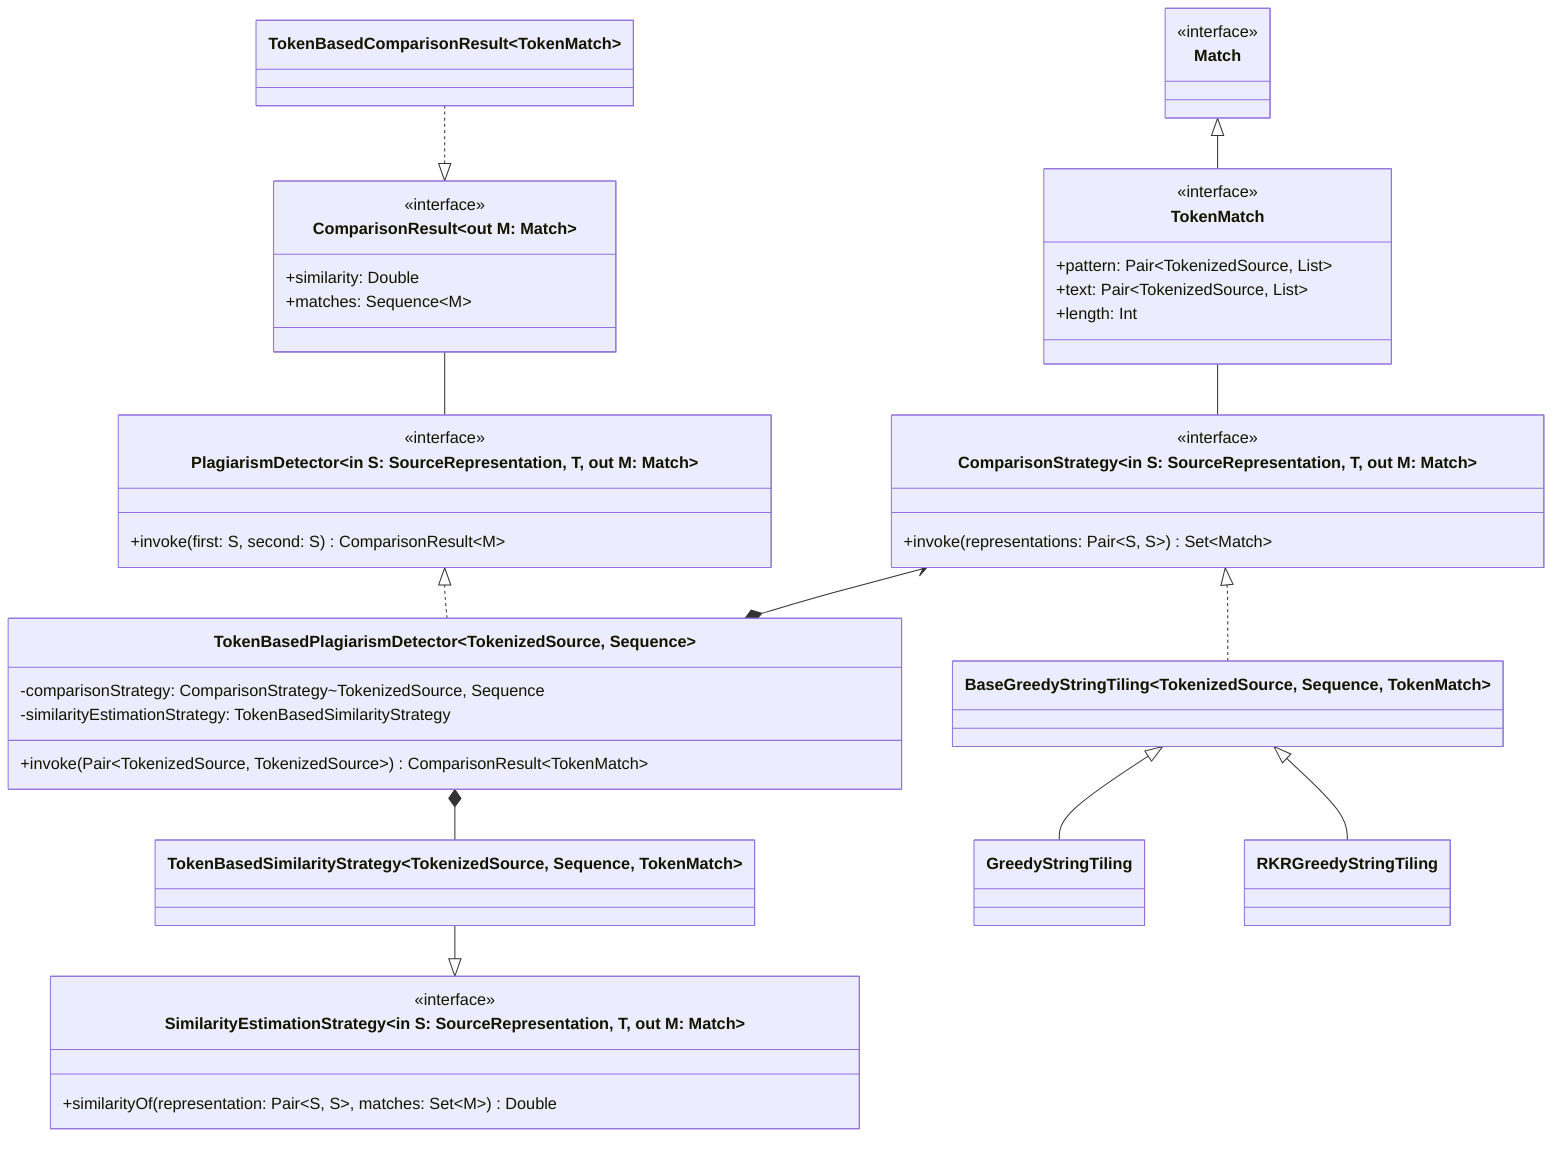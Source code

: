 classDiagram
direction BT
    class PlagiarismDetector~in S: SourceRepresentation<T>, T, out M: Match~ {
        <<interface>>
        +invoke(first: S, second: S) ComparisonResult~M~
    }

    class ComparisonResult~out M: Match~ {
        <<interface>>
        +similarity: Double
        +matches: Sequence~M~
    }
    PlagiarismDetector -- ComparisonResult
    ComparisonResult <|.. TokenBasedComparisonResult~TokenMatch~

    class TokenBasedPlagiarismDetector~TokenizedSource, Sequence<Token, TokenMatch~ {
        -comparisonStrategy: ComparisonStrategy~TokenizedSource, Sequence<Token, TokenMatch~
        -similarityEstimationStrategy: TokenBasedSimilarityStrategy
        +invoke(Pair~TokenizedSource, TokenizedSource~) ComparisonResult~TokenMatch~
    }
    TokenBasedPlagiarismDetector ..|> PlagiarismDetector

    class SimilarityEstimationStrategy~in S: SourceRepresentation<T>, T, out M: Match~ {
        <<interface>>
        +similarityOf(representation: Pair~S, S~, matches: Set~M~) Double
    }
    class TokenBasedSimilarityStrategy~TokenizedSource, Sequence<Token>, TokenMatch~
    SimilarityEstimationStrategy <|-- TokenBasedSimilarityStrategy
    %% NormalizedAverageSimilarityStrategy ..|> TokenBasedSimilarityStrategy
    %% NormalizedMaxSimilarityStrategy ..|> TokenBasedSimilarityStrategy
    TokenBasedSimilarityStrategy --* TokenBasedPlagiarismDetector

    class ComparisonStrategy~in S: SourceRepresentation<T>, T, out M: Match~ {
        <<interface>>
        +invoke(representations: Pair~S, S~) Set~Match~
    }
    TokenBasedPlagiarismDetector *--> ComparisonStrategy

    BaseGreedyStringTiling~TokenizedSource, Sequence<Token>, TokenMatch~ ..|> ComparisonStrategy
    GreedyStringTiling --|> BaseGreedyStringTiling
    RKRGreedyStringTiling --|> BaseGreedyStringTiling

    class Match {
        <<interface>>
    }
    
    class TokenMatch {
        <<interface>>
        +pattern: Pair~TokenizedSource, List<Token>~
        +text: Pair~TokenizedSource, List<Token>~
        +length: Int
    }
    TokenMatch --|> Match
    ComparisonStrategy -- TokenMatch